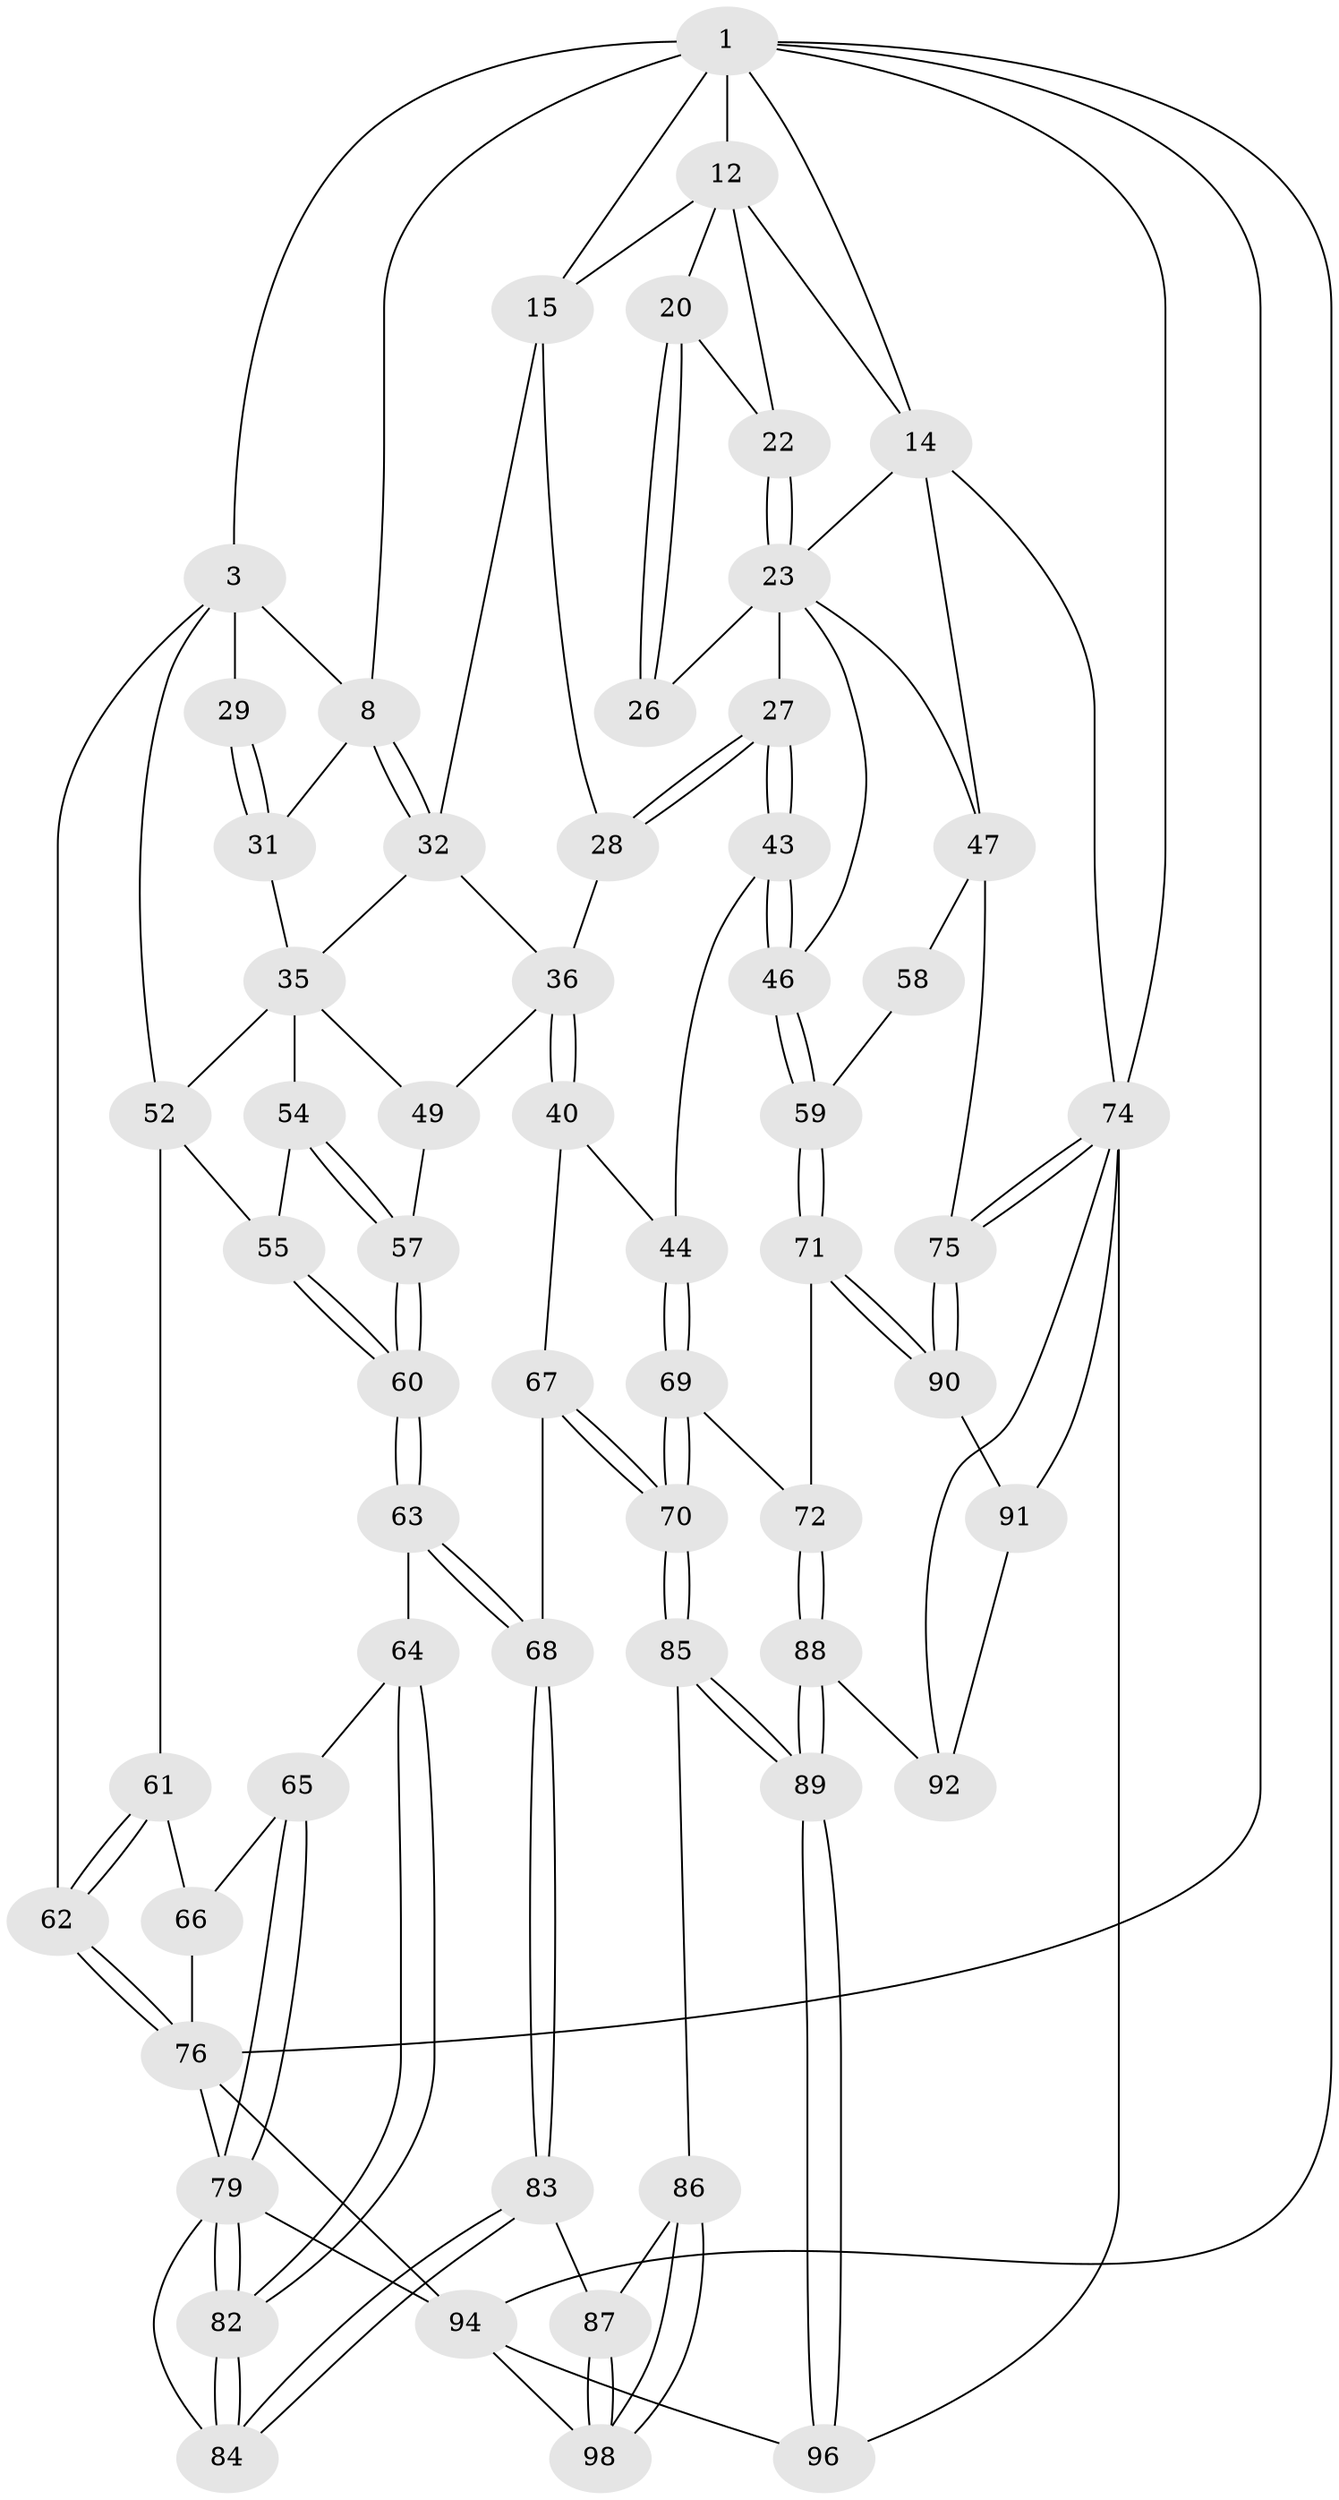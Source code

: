 // original degree distribution, {3: 0.02, 6: 0.27, 5: 0.42, 4: 0.29}
// Generated by graph-tools (version 1.1) at 2025/21/03/04/25 18:21:17]
// undirected, 60 vertices, 140 edges
graph export_dot {
graph [start="1"]
  node [color=gray90,style=filled];
  1 [pos="+0.18110726130870267+0",super="+6+2"];
  3 [pos="+0+0.02300973179782956",super="+4+30"];
  8 [pos="+0.20626921349749833+0.18808231111263152",super="+9"];
  12 [pos="+0.5118394531277008+0",super="+13+17"];
  14 [pos="+1+0",super="+38"];
  15 [pos="+0.41661473164963997+0.20013796354934815",super="+16+18"];
  20 [pos="+0.7377866404237422+0.10656714918871855",super="+21"];
  22 [pos="+0.9419216214613089+0"];
  23 [pos="+0.9117817957083434+0.30534526334346457",super="+24"];
  26 [pos="+0.7544116826608387+0.30338707327649717"];
  27 [pos="+0.6343131279048858+0.34748042849829963"];
  28 [pos="+0.6100993211768245+0.34109273416043034"];
  29 [pos="+0+0.36022229783771803"];
  31 [pos="+0.15882157801353294+0.38885637432402215"];
  32 [pos="+0.3350924829161077+0.2651899193311478",super="+33"];
  35 [pos="+0.21203636100556877+0.4240552029900973",super="+50"];
  36 [pos="+0.5157025387784572+0.3982564838722801",super="+37"];
  40 [pos="+0.4960578487894281+0.5621297492081763",super="+41"];
  43 [pos="+0.6178735120532015+0.5791604581654387"];
  44 [pos="+0.5929909216832903+0.5966397750575086"];
  46 [pos="+0.7667970603267821+0.6083988447456736"];
  47 [pos="+1+0.4905275462675583",super="+48+73"];
  49 [pos="+0.34521634317686345+0.5817331665604069"];
  52 [pos="+0.04578377008185951+0.5339312498329325",super="+56"];
  54 [pos="+0.20351026609414782+0.47697485032890624"];
  55 [pos="+0.14845795502742296+0.5822539978358163"];
  57 [pos="+0.2648117676036965+0.6149217541354355"];
  58 [pos="+0.8648264282320965+0.705882031561332"];
  59 [pos="+0.8074566354525566+0.7173869947072851"];
  60 [pos="+0.24381291421412196+0.6584380711221395"];
  61 [pos="+0.10057895058245851+0.6490740801310768"];
  62 [pos="+0+0.5915932263841717"];
  63 [pos="+0.24760549129452142+0.7001462004425922"];
  64 [pos="+0.188177992960747+0.7251490451341072"];
  65 [pos="+0.14103202523372116+0.7159428646057304"];
  66 [pos="+0.12451734463170715+0.7048627628416474"];
  67 [pos="+0.4164006985054576+0.7279965217368212"];
  68 [pos="+0.3323187250810042+0.7422924846570451"];
  69 [pos="+0.5829675615023112+0.7269719358710517"];
  70 [pos="+0.4348027758991414+0.7436689409697059"];
  71 [pos="+0.7863291416138805+0.7491551997662507"];
  72 [pos="+0.6402716299008403+0.7615541922816192"];
  74 [pos="+1+1",super="+99"];
  75 [pos="+1+1"];
  76 [pos="+0+0.7479616014941445",super="+78"];
  79 [pos="+0.10331303835083534+0.8405560160113239",super="+80"];
  82 [pos="+0.19566164319967178+0.8667378337337599"];
  83 [pos="+0.24626576502500594+0.8933718493657539"];
  84 [pos="+0.22937543853741615+0.8998651247508263"];
  85 [pos="+0.4459720081209567+0.8454487425720884"];
  86 [pos="+0.4362564913874745+0.8632126168312501"];
  87 [pos="+0.32433682123140933+0.9144023723150349"];
  88 [pos="+0.5913683280956654+0.9016777337327934"];
  89 [pos="+0.5847199392457498+0.9087879612775384"];
  90 [pos="+0.7944808146062294+0.8017947836911161"];
  91 [pos="+0.754022256269861+0.8929940243929694"];
  92 [pos="+0.6727170867297052+0.9068645829321069"];
  94 [pos="+0+1",super="+95"];
  96 [pos="+0.5674673516553228+1"];
  98 [pos="+0.4623524671914707+1"];
  1 -- 8;
  1 -- 12;
  1 -- 15 [weight=2];
  1 -- 3;
  1 -- 94;
  1 -- 74;
  1 -- 76;
  1 -- 14;
  3 -- 8 [weight=2];
  3 -- 29 [weight=2];
  3 -- 52;
  3 -- 62;
  8 -- 32;
  8 -- 32;
  8 -- 31;
  12 -- 14;
  12 -- 22;
  12 -- 20;
  12 -- 15;
  14 -- 74;
  14 -- 47;
  14 -- 23;
  15 -- 32;
  15 -- 28;
  20 -- 26 [weight=2];
  20 -- 26;
  20 -- 22;
  22 -- 23;
  22 -- 23;
  23 -- 26;
  23 -- 27;
  23 -- 46;
  23 -- 47;
  27 -- 28;
  27 -- 28;
  27 -- 43;
  27 -- 43;
  28 -- 36;
  29 -- 31;
  29 -- 31;
  31 -- 35;
  32 -- 35;
  32 -- 36 [weight=2];
  35 -- 49;
  35 -- 52;
  35 -- 54;
  36 -- 40 [weight=2];
  36 -- 40;
  36 -- 49;
  40 -- 44;
  40 -- 67;
  43 -- 44;
  43 -- 46;
  43 -- 46;
  44 -- 69;
  44 -- 69;
  46 -- 59;
  46 -- 59;
  47 -- 58 [weight=2];
  47 -- 75;
  49 -- 57;
  52 -- 61;
  52 -- 55;
  54 -- 55;
  54 -- 57;
  54 -- 57;
  55 -- 60;
  55 -- 60;
  57 -- 60;
  57 -- 60;
  58 -- 59;
  59 -- 71;
  59 -- 71;
  60 -- 63;
  60 -- 63;
  61 -- 62;
  61 -- 62;
  61 -- 66;
  62 -- 76;
  62 -- 76;
  63 -- 64;
  63 -- 68;
  63 -- 68;
  64 -- 65;
  64 -- 82;
  64 -- 82;
  65 -- 66;
  65 -- 79;
  65 -- 79;
  66 -- 76;
  67 -- 68;
  67 -- 70;
  67 -- 70;
  68 -- 83;
  68 -- 83;
  69 -- 70;
  69 -- 70;
  69 -- 72;
  70 -- 85;
  70 -- 85;
  71 -- 72;
  71 -- 90;
  71 -- 90;
  72 -- 88;
  72 -- 88;
  74 -- 75;
  74 -- 75;
  74 -- 96;
  74 -- 91;
  74 -- 92;
  75 -- 90;
  75 -- 90;
  76 -- 94;
  76 -- 79;
  79 -- 82;
  79 -- 82;
  79 -- 94;
  79 -- 84;
  82 -- 84;
  82 -- 84;
  83 -- 84;
  83 -- 84;
  83 -- 87;
  85 -- 86;
  85 -- 89;
  85 -- 89;
  86 -- 87;
  86 -- 98;
  86 -- 98;
  87 -- 98;
  87 -- 98;
  88 -- 89;
  88 -- 89;
  88 -- 92;
  89 -- 96;
  89 -- 96;
  90 -- 91;
  91 -- 92;
  94 -- 98;
  94 -- 96;
}
